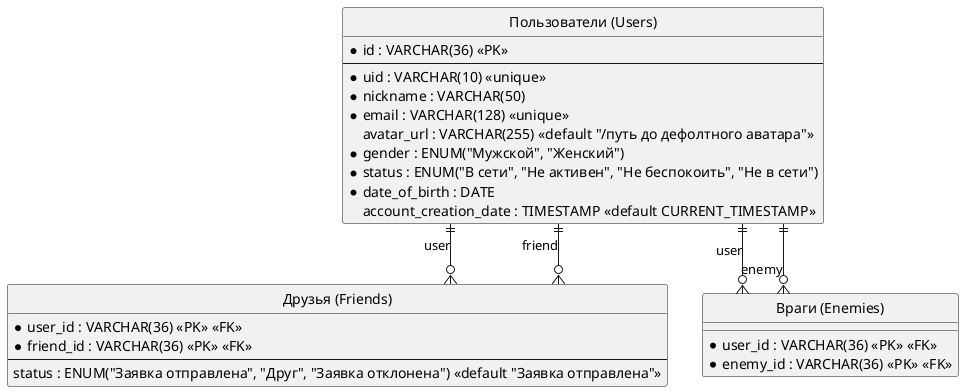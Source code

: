 @startuml UserServiceErd

hide circle
skinparam linetype ortho

entity "Пользователи (Users)" as users {
    * id : VARCHAR(36) <<PK>>
    --
    * uid : VARCHAR(10) <<unique>>
    * nickname : VARCHAR(50)
    * email : VARCHAR(128) <<unique>>
      avatar_url : VARCHAR(255) <<default "/путь до дефолтного аватара">>
    * gender : ENUM("Мужской", "Женский")
    * status : ENUM("В сети", "Не активен", "Не беспокоить", "Не в сети")
    * date_of_birth : DATE
      account_creation_date : TIMESTAMP <<default CURRENT_TIMESTAMP>>
}

'Возможные доп поля: "о себе", дата последнего логина

entity "Друзья (Friends)" as friends {
    * user_id : VARCHAR(36) <<PK>> <<FK>>
    * friend_id : VARCHAR(36) <<PK>> <<FK>>
    --
      status : ENUM("Заявка отправлена", "Друг", "Заявка отклонена") <<default "Заявка отправлена">>
}

entity "Враги (Enemies)" as enemies {
    * user_id : VARCHAR(36) <<PK>> <<FK>>
    * enemy_id : VARCHAR(36) <<PK>> <<FK>>
}

users ||--o{ friends : user
users ||--o{ friends : friend
users ||--o{ enemies : user
users ||--o{ enemies : enemy

@enduml